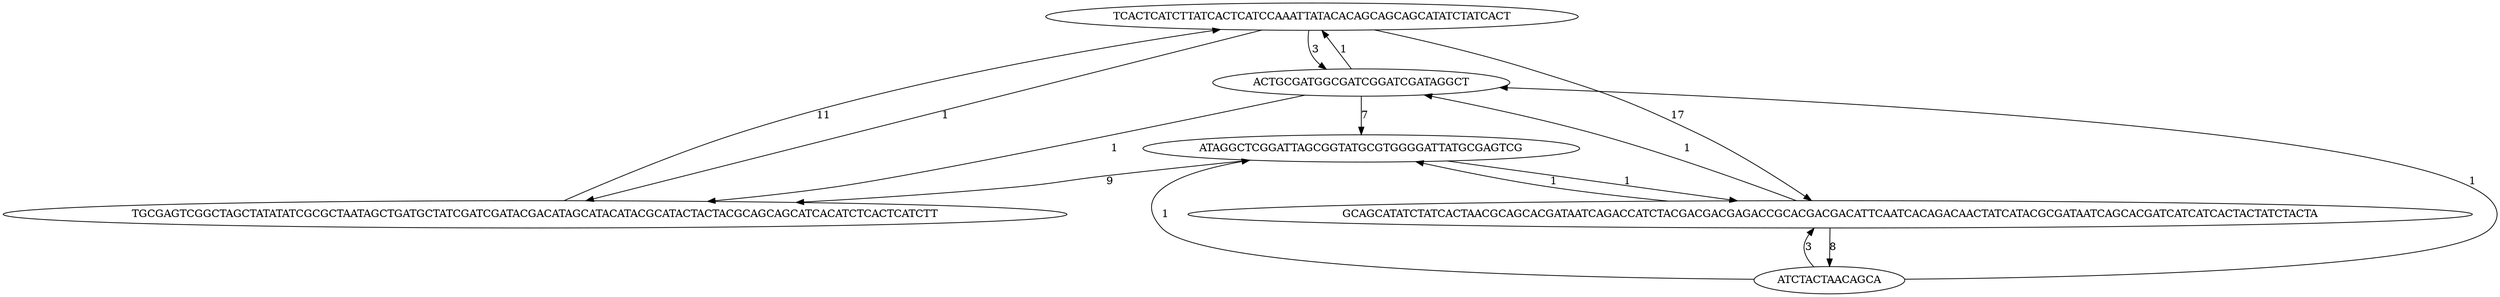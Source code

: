 digraph Sequences {
nodesep=0.7
TCACTCATCTTATCACTCATCCAAATTATACACAGCAGCAGCATATCTATCACT
TCACTCATCTTATCACTCATCCAAATTATACACAGCAGCAGCATATCTATCACT -> ACTGCGATGGCGATCGGATCGATAGGCT [label="3"]
TCACTCATCTTATCACTCATCCAAATTATACACAGCAGCAGCATATCTATCACT -> TGCGAGTCGGCTAGCTATATATCGCGCTAATAGCTGATGCTATCGATCGATACGACATAGCATACATACGCATACTACTACGCAGCAGCATCACATCTCACTCATCTT [label="1"]
TCACTCATCTTATCACTCATCCAAATTATACACAGCAGCAGCATATCTATCACT -> GCAGCATATCTATCACTAACGCAGCACGATAATCAGACCATCTACGACGACGAGACCGCACGACGACATTCAATCACAGACAACTATCATACGCGATAATCAGCACGATCATCATCACTACTATCTACTA [label="17"]
ATAGGCTCGGATTAGCGGTATGCGTGGGGATTATGCGAGTCG
ATAGGCTCGGATTAGCGGTATGCGTGGGGATTATGCGAGTCG -> TGCGAGTCGGCTAGCTATATATCGCGCTAATAGCTGATGCTATCGATCGATACGACATAGCATACATACGCATACTACTACGCAGCAGCATCACATCTCACTCATCTT [label="9"]
ATAGGCTCGGATTAGCGGTATGCGTGGGGATTATGCGAGTCG -> GCAGCATATCTATCACTAACGCAGCACGATAATCAGACCATCTACGACGACGAGACCGCACGACGACATTCAATCACAGACAACTATCATACGCGATAATCAGCACGATCATCATCACTACTATCTACTA [label="1"]
ATCTACTAACAGCA
ATCTACTAACAGCA -> ATAGGCTCGGATTAGCGGTATGCGTGGGGATTATGCGAGTCG [label="1"]
ATCTACTAACAGCA -> ACTGCGATGGCGATCGGATCGATAGGCT [label="1"]
ATCTACTAACAGCA -> GCAGCATATCTATCACTAACGCAGCACGATAATCAGACCATCTACGACGACGAGACCGCACGACGACATTCAATCACAGACAACTATCATACGCGATAATCAGCACGATCATCATCACTACTATCTACTA [label="3"]
ACTGCGATGGCGATCGGATCGATAGGCT
ACTGCGATGGCGATCGGATCGATAGGCT -> TCACTCATCTTATCACTCATCCAAATTATACACAGCAGCAGCATATCTATCACT [label="1"]
ACTGCGATGGCGATCGGATCGATAGGCT -> ATAGGCTCGGATTAGCGGTATGCGTGGGGATTATGCGAGTCG [label="7"]
ACTGCGATGGCGATCGGATCGATAGGCT -> TGCGAGTCGGCTAGCTATATATCGCGCTAATAGCTGATGCTATCGATCGATACGACATAGCATACATACGCATACTACTACGCAGCAGCATCACATCTCACTCATCTT [label="1"]
TGCGAGTCGGCTAGCTATATATCGCGCTAATAGCTGATGCTATCGATCGATACGACATAGCATACATACGCATACTACTACGCAGCAGCATCACATCTCACTCATCTT
TGCGAGTCGGCTAGCTATATATCGCGCTAATAGCTGATGCTATCGATCGATACGACATAGCATACATACGCATACTACTACGCAGCAGCATCACATCTCACTCATCTT -> TCACTCATCTTATCACTCATCCAAATTATACACAGCAGCAGCATATCTATCACT [label="11"]
GCAGCATATCTATCACTAACGCAGCACGATAATCAGACCATCTACGACGACGAGACCGCACGACGACATTCAATCACAGACAACTATCATACGCGATAATCAGCACGATCATCATCACTACTATCTACTA
GCAGCATATCTATCACTAACGCAGCACGATAATCAGACCATCTACGACGACGAGACCGCACGACGACATTCAATCACAGACAACTATCATACGCGATAATCAGCACGATCATCATCACTACTATCTACTA -> ATAGGCTCGGATTAGCGGTATGCGTGGGGATTATGCGAGTCG [label="1"]
GCAGCATATCTATCACTAACGCAGCACGATAATCAGACCATCTACGACGACGAGACCGCACGACGACATTCAATCACAGACAACTATCATACGCGATAATCAGCACGATCATCATCACTACTATCTACTA -> ATCTACTAACAGCA [label="8"]
GCAGCATATCTATCACTAACGCAGCACGATAATCAGACCATCTACGACGACGAGACCGCACGACGACATTCAATCACAGACAACTATCATACGCGATAATCAGCACGATCATCATCACTACTATCTACTA -> ACTGCGATGGCGATCGGATCGATAGGCT [label="1"]
}
